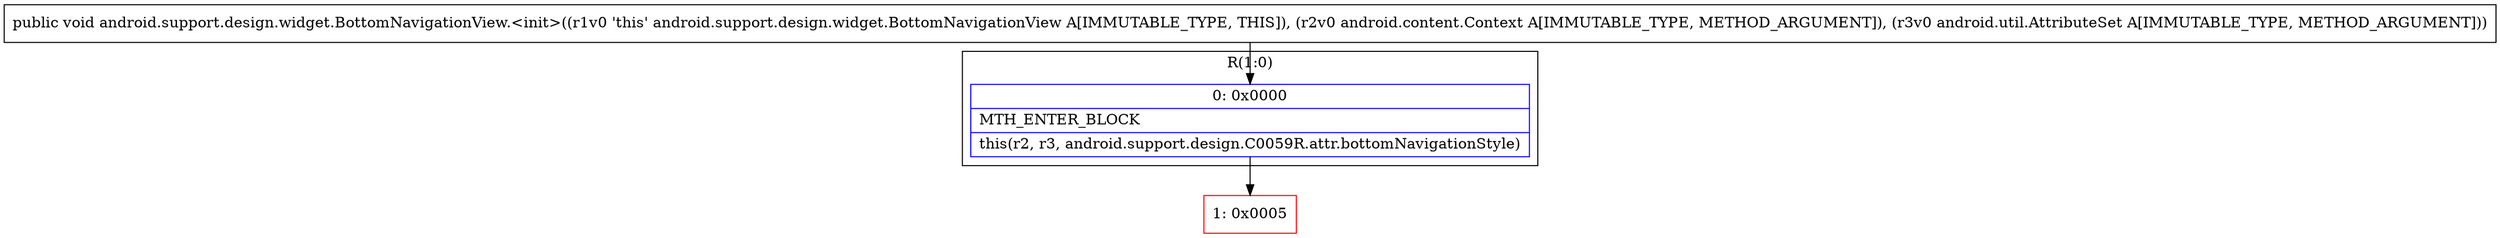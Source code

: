 digraph "CFG forandroid.support.design.widget.BottomNavigationView.\<init\>(Landroid\/content\/Context;Landroid\/util\/AttributeSet;)V" {
subgraph cluster_Region_670789806 {
label = "R(1:0)";
node [shape=record,color=blue];
Node_0 [shape=record,label="{0\:\ 0x0000|MTH_ENTER_BLOCK\l|this(r2, r3, android.support.design.C0059R.attr.bottomNavigationStyle)\l}"];
}
Node_1 [shape=record,color=red,label="{1\:\ 0x0005}"];
MethodNode[shape=record,label="{public void android.support.design.widget.BottomNavigationView.\<init\>((r1v0 'this' android.support.design.widget.BottomNavigationView A[IMMUTABLE_TYPE, THIS]), (r2v0 android.content.Context A[IMMUTABLE_TYPE, METHOD_ARGUMENT]), (r3v0 android.util.AttributeSet A[IMMUTABLE_TYPE, METHOD_ARGUMENT])) }"];
MethodNode -> Node_0;
Node_0 -> Node_1;
}

